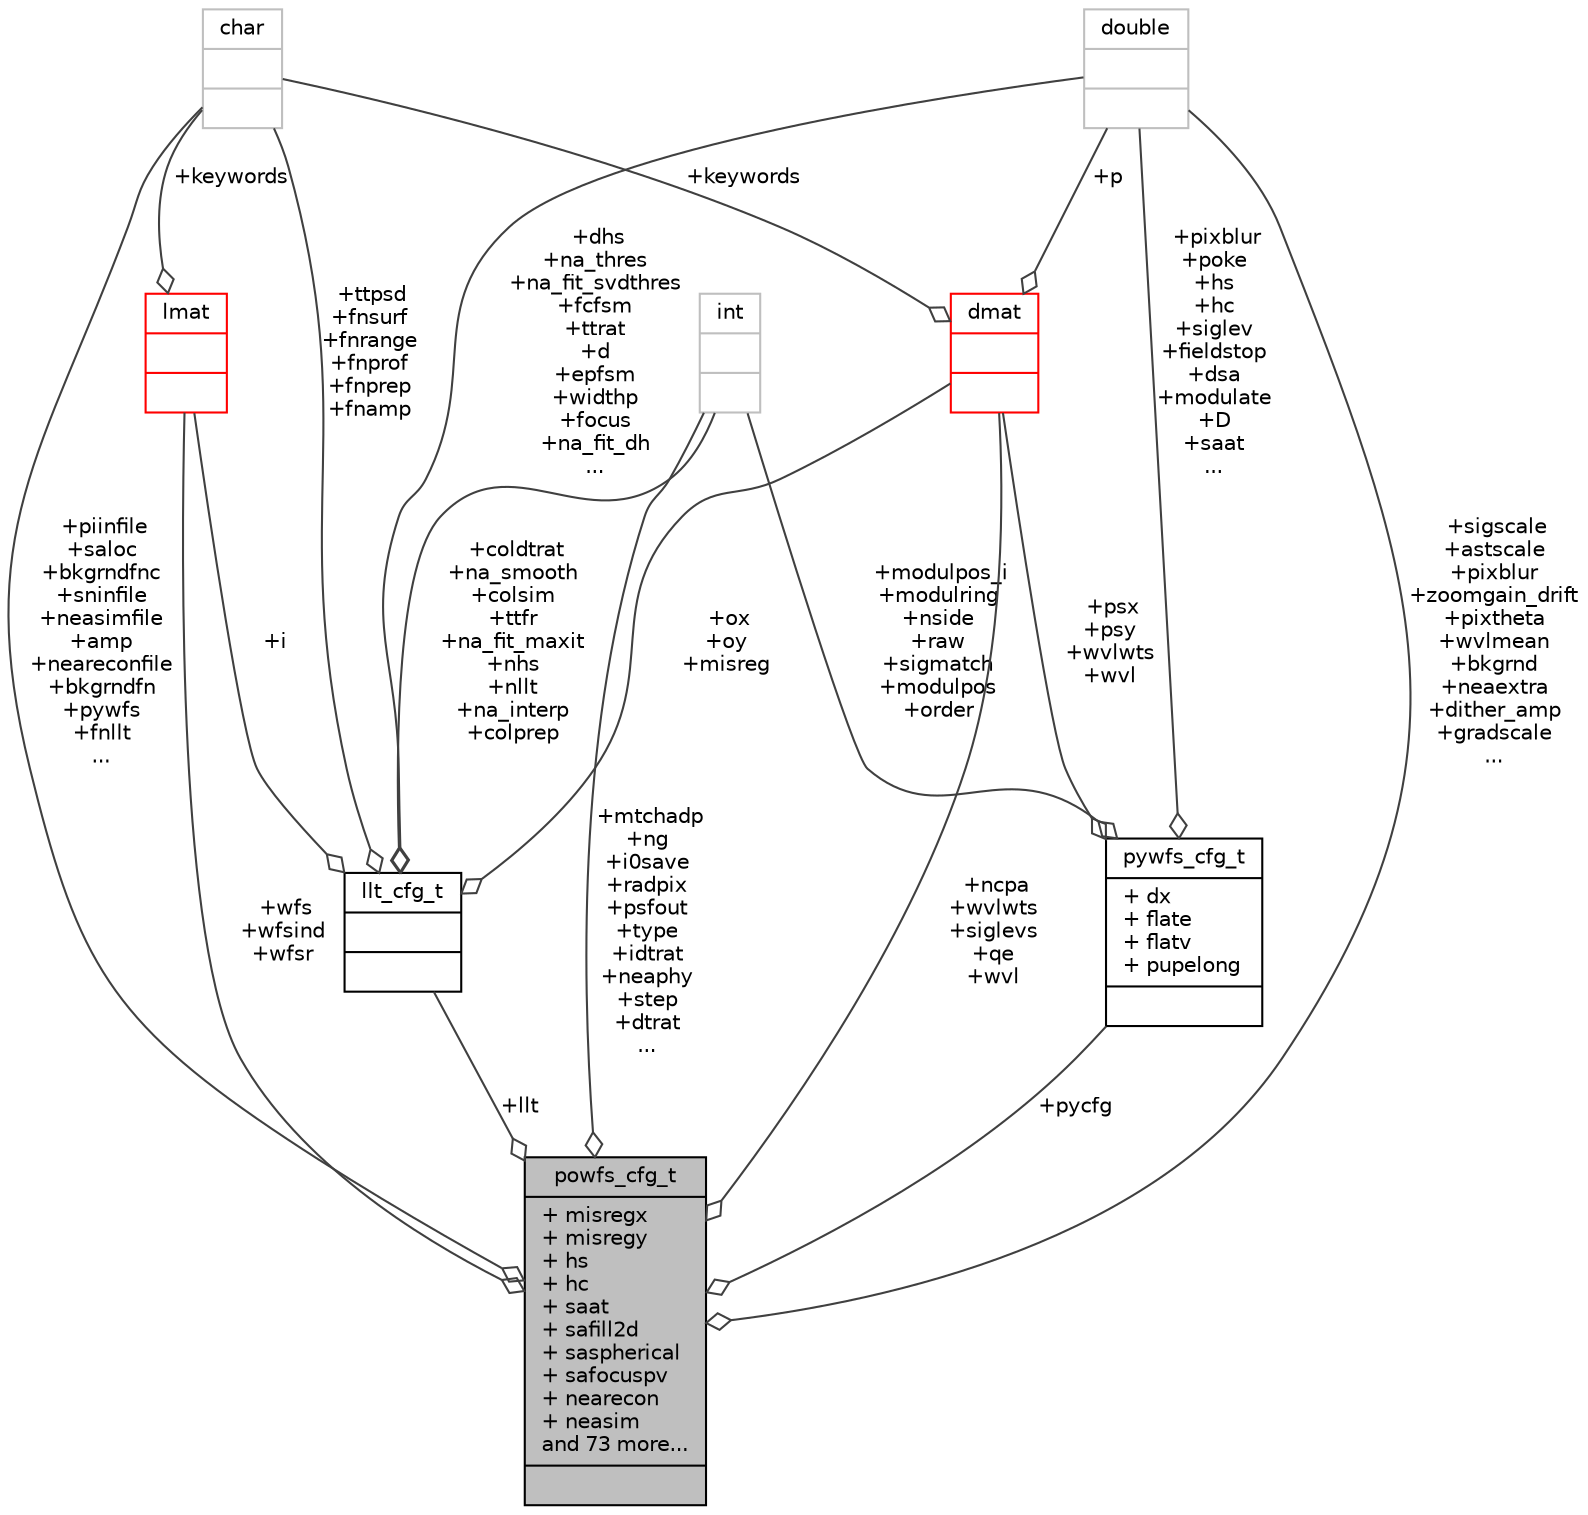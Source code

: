digraph "powfs_cfg_t"
{
 // INTERACTIVE_SVG=YES
  bgcolor="transparent";
  edge [fontname="Helvetica",fontsize="10",labelfontname="Helvetica",labelfontsize="10"];
  node [fontname="Helvetica",fontsize="10",shape=record];
  Node68 [label="{powfs_cfg_t\n|+ misregx\l+ misregy\l+ hs\l+ hc\l+ saat\l+ safill2d\l+ saspherical\l+ safocuspv\l+ nearecon\l+ neasim\land 73 more...\l|}",height=0.2,width=0.4,color="black", fillcolor="grey75", style="filled", fontcolor="black"];
  Node69 -> Node68 [color="grey25",fontsize="10",style="solid",label=" +llt" ,arrowhead="odiamond",fontname="Helvetica"];
  Node69 [label="{llt_cfg_t\n||}",height=0.2,width=0.4,color="black",URL="$parms_8h.html#structllt__cfg__t"];
  Node70 -> Node69 [color="grey25",fontsize="10",style="solid",label=" +dhs\n+na_thres\n+na_fit_svdthres\n+fcfsm\n+ttrat\n+d\n+epfsm\n+widthp\n+focus\n+na_fit_dh\n..." ,arrowhead="odiamond",fontname="Helvetica"];
  Node70 [label="{double\n||}",height=0.2,width=0.4,color="grey75"];
  Node71 -> Node69 [color="grey25",fontsize="10",style="solid",label=" +i" ,arrowhead="odiamond",fontname="Helvetica"];
  Node71 [label="{lmat\n||}",height=0.2,width=0.4,color="red",URL="$type_8h.html#structlmat"];
  Node73 -> Node71 [color="grey25",fontsize="10",style="solid",label=" +keywords" ,arrowhead="odiamond",fontname="Helvetica"];
  Node73 [label="{char\n||}",height=0.2,width=0.4,color="grey75"];
  Node73 -> Node69 [color="grey25",fontsize="10",style="solid",label=" +ttpsd\n+fnsurf\n+fnrange\n+fnprof\n+fnprep\n+fnamp" ,arrowhead="odiamond",fontname="Helvetica"];
  Node74 -> Node69 [color="grey25",fontsize="10",style="solid",label=" +coldtrat\n+na_smooth\n+colsim\n+ttfr\n+na_fit_maxit\n+nhs\n+nllt\n+na_interp\n+colprep" ,arrowhead="odiamond",fontname="Helvetica"];
  Node74 [label="{int\n||}",height=0.2,width=0.4,color="grey75"];
  Node83 -> Node69 [color="grey25",fontsize="10",style="solid",label=" +ox\n+oy\n+misreg" ,arrowhead="odiamond",fontname="Helvetica"];
  Node83 [label="{dmat\n||}",height=0.2,width=0.4,color="red",URL="$type_8h.html#structdmat"];
  Node70 -> Node83 [color="grey25",fontsize="10",style="solid",label=" +p" ,arrowhead="odiamond",fontname="Helvetica"];
  Node73 -> Node83 [color="grey25",fontsize="10",style="solid",label=" +keywords" ,arrowhead="odiamond",fontname="Helvetica"];
  Node70 -> Node68 [color="grey25",fontsize="10",style="solid",label=" +sigscale\n+astscale\n+pixblur\n+zoomgain_drift\n+pixtheta\n+wvlmean\n+bkgrnd\n+neaextra\n+dither_amp\n+gradscale\n..." ,arrowhead="odiamond",fontname="Helvetica"];
  Node71 -> Node68 [color="grey25",fontsize="10",style="solid",label=" +wfs\n+wfsind\n+wfsr" ,arrowhead="odiamond",fontname="Helvetica"];
  Node73 -> Node68 [color="grey25",fontsize="10",style="solid",label=" +piinfile\n+saloc\n+bkgrndfnc\n+sninfile\n+neasimfile\n+amp\n+neareconfile\n+bkgrndfn\n+pywfs\n+fnllt\n..." ,arrowhead="odiamond",fontname="Helvetica"];
  Node84 -> Node68 [color="grey25",fontsize="10",style="solid",label=" +pycfg" ,arrowhead="odiamond",fontname="Helvetica"];
  Node84 [label="{pywfs_cfg_t\n|+ dx\l+ flate\l+ flatv\l+ pupelong\l|}",height=0.2,width=0.4,color="black",URL="$pywfs_8h.html#structpywfs__cfg__t"];
  Node70 -> Node84 [color="grey25",fontsize="10",style="solid",label=" +pixblur\n+poke\n+hs\n+hc\n+siglev\n+fieldstop\n+dsa\n+modulate\n+D\n+saat\n..." ,arrowhead="odiamond",fontname="Helvetica"];
  Node74 -> Node84 [color="grey25",fontsize="10",style="solid",label=" +modulpos_i\n+modulring\n+nside\n+raw\n+sigmatch\n+modulpos\n+order" ,arrowhead="odiamond",fontname="Helvetica"];
  Node83 -> Node84 [color="grey25",fontsize="10",style="solid",label=" +psx\n+psy\n+wvlwts\n+wvl" ,arrowhead="odiamond",fontname="Helvetica"];
  Node74 -> Node68 [color="grey25",fontsize="10",style="solid",label=" +mtchadp\n+ng\n+i0save\n+radpix\n+psfout\n+type\n+idtrat\n+neaphy\n+step\n+dtrat\n..." ,arrowhead="odiamond",fontname="Helvetica"];
  Node83 -> Node68 [color="grey25",fontsize="10",style="solid",label=" +ncpa\n+wvlwts\n+siglevs\n+qe\n+wvl" ,arrowhead="odiamond",fontname="Helvetica"];
}

